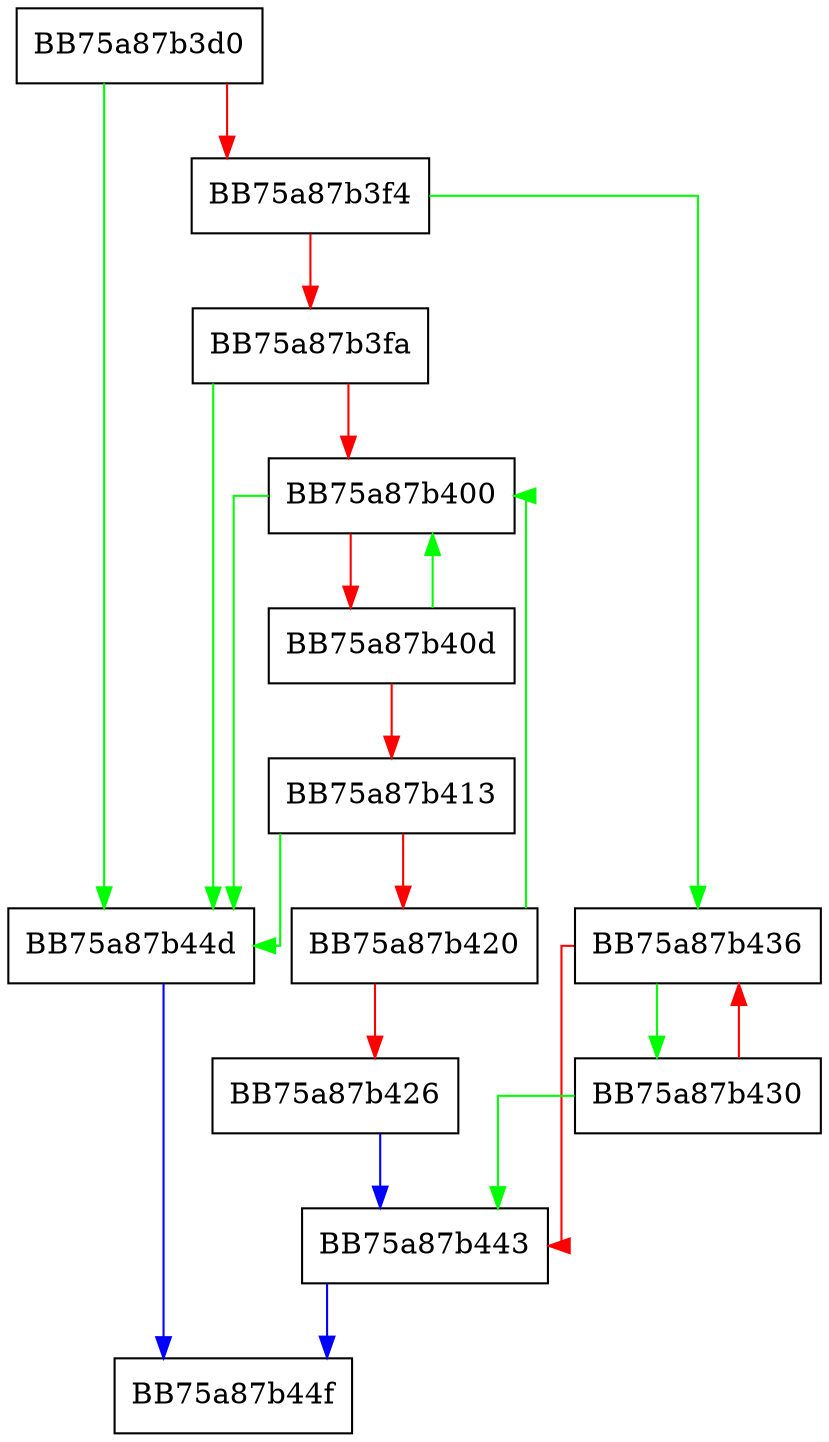digraph CompleteComment {
  node [shape="box"];
  graph [splines=ortho];
  BB75a87b3d0 -> BB75a87b44d [color="green"];
  BB75a87b3d0 -> BB75a87b3f4 [color="red"];
  BB75a87b3f4 -> BB75a87b436 [color="green"];
  BB75a87b3f4 -> BB75a87b3fa [color="red"];
  BB75a87b3fa -> BB75a87b44d [color="green"];
  BB75a87b3fa -> BB75a87b400 [color="red"];
  BB75a87b400 -> BB75a87b44d [color="green"];
  BB75a87b400 -> BB75a87b40d [color="red"];
  BB75a87b40d -> BB75a87b400 [color="green"];
  BB75a87b40d -> BB75a87b413 [color="red"];
  BB75a87b413 -> BB75a87b44d [color="green"];
  BB75a87b413 -> BB75a87b420 [color="red"];
  BB75a87b420 -> BB75a87b400 [color="green"];
  BB75a87b420 -> BB75a87b426 [color="red"];
  BB75a87b426 -> BB75a87b443 [color="blue"];
  BB75a87b430 -> BB75a87b443 [color="green"];
  BB75a87b430 -> BB75a87b436 [color="red"];
  BB75a87b436 -> BB75a87b430 [color="green"];
  BB75a87b436 -> BB75a87b443 [color="red"];
  BB75a87b443 -> BB75a87b44f [color="blue"];
  BB75a87b44d -> BB75a87b44f [color="blue"];
}